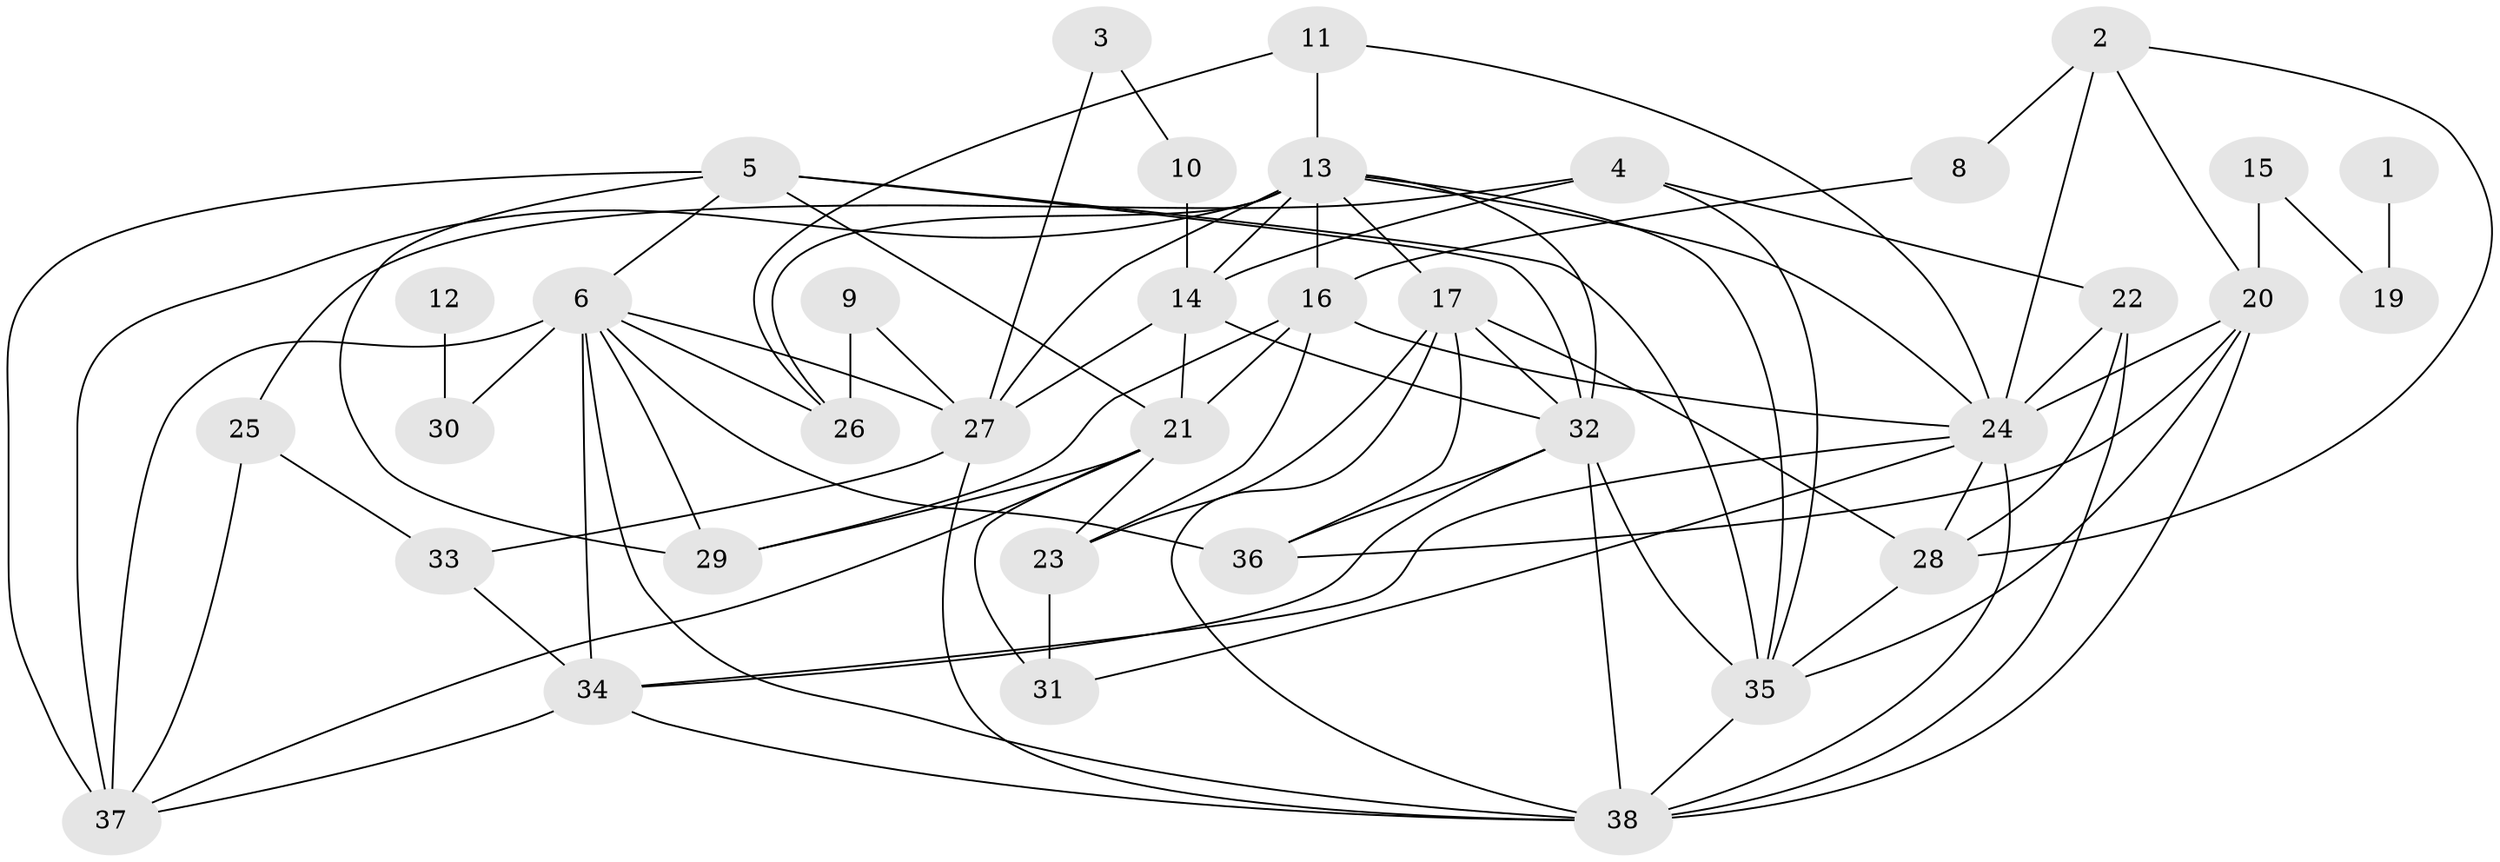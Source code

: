 // original degree distribution, {5: 0.08421052631578947, 2: 0.24210526315789474, 3: 0.3263157894736842, 6: 0.08421052631578947, 1: 0.09473684210526316, 4: 0.12631578947368421, 7: 0.021052631578947368, 0: 0.021052631578947368}
// Generated by graph-tools (version 1.1) at 2025/35/03/04/25 23:35:58]
// undirected, 36 vertices, 85 edges
graph export_dot {
  node [color=gray90,style=filled];
  1;
  2;
  3;
  4;
  5;
  6;
  8;
  9;
  10;
  11;
  12;
  13;
  14;
  15;
  16;
  17;
  19;
  20;
  21;
  22;
  23;
  24;
  25;
  26;
  27;
  28;
  29;
  30;
  31;
  32;
  33;
  34;
  35;
  36;
  37;
  38;
  1 -- 19 [weight=1.0];
  2 -- 8 [weight=1.0];
  2 -- 20 [weight=1.0];
  2 -- 24 [weight=1.0];
  2 -- 28 [weight=1.0];
  3 -- 10 [weight=1.0];
  3 -- 27 [weight=1.0];
  4 -- 14 [weight=1.0];
  4 -- 22 [weight=1.0];
  4 -- 25 [weight=1.0];
  4 -- 35 [weight=1.0];
  5 -- 6 [weight=1.0];
  5 -- 21 [weight=1.0];
  5 -- 29 [weight=1.0];
  5 -- 32 [weight=1.0];
  5 -- 35 [weight=1.0];
  5 -- 37 [weight=1.0];
  6 -- 26 [weight=1.0];
  6 -- 27 [weight=1.0];
  6 -- 29 [weight=1.0];
  6 -- 30 [weight=2.0];
  6 -- 34 [weight=1.0];
  6 -- 36 [weight=1.0];
  6 -- 37 [weight=1.0];
  6 -- 38 [weight=1.0];
  8 -- 16 [weight=1.0];
  9 -- 26 [weight=1.0];
  9 -- 27 [weight=1.0];
  10 -- 14 [weight=1.0];
  11 -- 13 [weight=1.0];
  11 -- 24 [weight=1.0];
  11 -- 26 [weight=1.0];
  12 -- 30 [weight=1.0];
  13 -- 14 [weight=1.0];
  13 -- 16 [weight=1.0];
  13 -- 17 [weight=2.0];
  13 -- 24 [weight=1.0];
  13 -- 26 [weight=1.0];
  13 -- 27 [weight=1.0];
  13 -- 32 [weight=1.0];
  13 -- 35 [weight=2.0];
  13 -- 37 [weight=3.0];
  14 -- 21 [weight=1.0];
  14 -- 27 [weight=1.0];
  14 -- 32 [weight=1.0];
  15 -- 19 [weight=1.0];
  15 -- 20 [weight=1.0];
  16 -- 21 [weight=1.0];
  16 -- 23 [weight=1.0];
  16 -- 24 [weight=1.0];
  16 -- 29 [weight=1.0];
  17 -- 23 [weight=1.0];
  17 -- 28 [weight=1.0];
  17 -- 32 [weight=1.0];
  17 -- 36 [weight=1.0];
  17 -- 38 [weight=1.0];
  20 -- 24 [weight=1.0];
  20 -- 35 [weight=1.0];
  20 -- 36 [weight=1.0];
  20 -- 38 [weight=1.0];
  21 -- 23 [weight=1.0];
  21 -- 29 [weight=1.0];
  21 -- 31 [weight=1.0];
  21 -- 37 [weight=1.0];
  22 -- 24 [weight=1.0];
  22 -- 28 [weight=1.0];
  22 -- 38 [weight=1.0];
  23 -- 31 [weight=1.0];
  24 -- 28 [weight=1.0];
  24 -- 31 [weight=2.0];
  24 -- 34 [weight=1.0];
  24 -- 38 [weight=2.0];
  25 -- 33 [weight=1.0];
  25 -- 37 [weight=1.0];
  27 -- 33 [weight=1.0];
  27 -- 38 [weight=1.0];
  28 -- 35 [weight=1.0];
  32 -- 34 [weight=1.0];
  32 -- 35 [weight=1.0];
  32 -- 36 [weight=1.0];
  32 -- 38 [weight=1.0];
  33 -- 34 [weight=1.0];
  34 -- 37 [weight=1.0];
  34 -- 38 [weight=1.0];
  35 -- 38 [weight=1.0];
}
